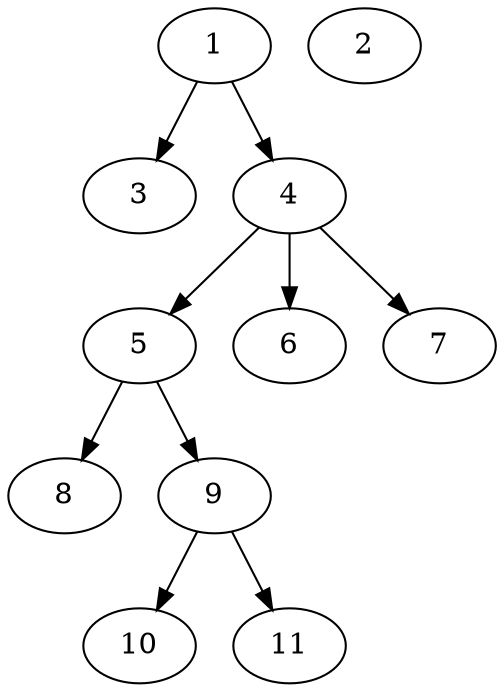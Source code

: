 // DAG (tier=1-easy, mode=compute, n=11, ccr=0.260, fat=0.474, density=0.222, regular=0.713, jump=0.067, mindata=262144, maxdata=2097152)
// DAG automatically generated by daggen at Sun Aug 24 16:33:32 2025
// /home/ermia/Project/Environments/daggen/bin/daggen --dot --ccr 0.260 --fat 0.474 --regular 0.713 --density 0.222 --jump 0.067 --mindata 262144 --maxdata 2097152 -n 11 
digraph G {
  1 [size="39271907867171560", alpha="0.08", expect_size="19635953933585780"]
  1 -> 3 [size ="26698053582848"]
  1 -> 4 [size ="26698053582848"]
  2 [size="1883396648818704384", alpha="0.01", expect_size="941698324409352192"]
  3 [size="892865576139181", alpha="0.01", expect_size="446432788069590"]
  4 [size="95212446401563", alpha="0.07", expect_size="47606223200781"]
  4 -> 5 [size ="1989517770752"]
  4 -> 6 [size ="1989517770752"]
  4 -> 7 [size ="1989517770752"]
  5 [size="22087824990204740", alpha="0.15", expect_size="11043912495102370"]
  5 -> 8 [size ="11979141939200"]
  5 -> 9 [size ="11979141939200"]
  6 [size="19981932691456000", alpha="0.03", expect_size="9990966345728000"]
  7 [size="179735495321600", alpha="0.07", expect_size="89867747660800"]
  8 [size="851163528360290", alpha="0.11", expect_size="425581764180145"]
  9 [size="133414031170994176", alpha="0.13", expect_size="66707015585497088"]
  9 -> 10 [size ="2088771780608"]
  9 -> 11 [size ="2088771780608"]
  10 [size="7671295607700455424", alpha="0.11", expect_size="3835647803850227712"]
  11 [size="17763752119658196", alpha="0.00", expect_size="8881876059829098"]
}